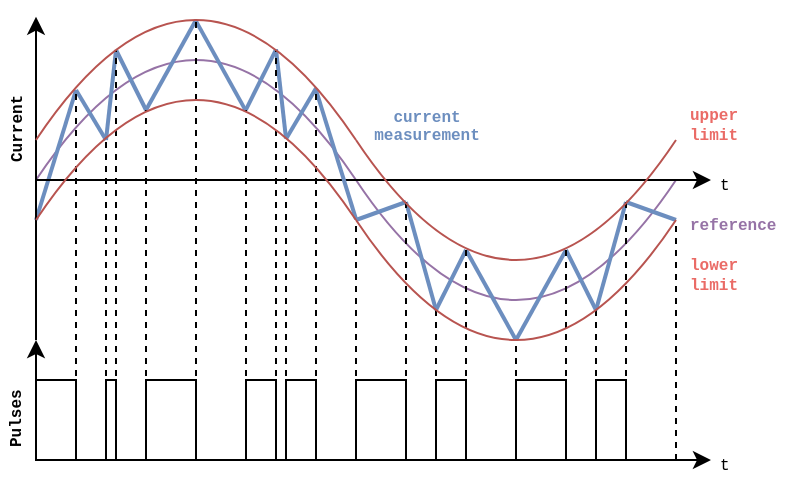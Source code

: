 <mxfile version="10.6.9" type="github"><diagram id="X4cVBYtcfwylWS-5ulkN" name="Page-1"><mxGraphModel dx="465" dy="260" grid="1" gridSize="5" guides="1" tooltips="1" connect="1" arrows="1" fold="1" page="1" pageScale="1" pageWidth="827" pageHeight="1169" math="0" shadow="0"><root><mxCell id="0"/><mxCell id="1" parent="0"/><mxCell id="G0BEOpPvyyiy3KW6vUO0-2" value="" style="endArrow=none;html=1;curved=1;fillColor=#e1d5e7;strokeColor=#9673a6;" parent="1" edge="1"><mxGeometry width="50" height="50" relative="1" as="geometry"><mxPoint x="280" y="320" as="sourcePoint"/><mxPoint x="440" y="320" as="targetPoint"/><Array as="points"><mxPoint x="360" y="200"/></Array></mxGeometry></mxCell><mxCell id="G0BEOpPvyyiy3KW6vUO0-3" value="" style="endArrow=none;html=1;curved=1;fillColor=#e1d5e7;strokeColor=#9673A6;" parent="1" edge="1"><mxGeometry width="50" height="50" relative="1" as="geometry"><mxPoint x="600" y="320" as="sourcePoint"/><mxPoint x="440" y="320" as="targetPoint"/><Array as="points"><mxPoint x="520" y="440"/></Array></mxGeometry></mxCell><mxCell id="G0BEOpPvyyiy3KW6vUO0-8" value="" style="endArrow=none;html=1;fillColor=#dae8fc;strokeColor=#6c8ebf;strokeWidth=2;" parent="1" edge="1"><mxGeometry width="50" height="50" relative="1" as="geometry"><mxPoint x="280" y="340" as="sourcePoint"/><mxPoint x="300" y="275" as="targetPoint"/></mxGeometry></mxCell><mxCell id="G0BEOpPvyyiy3KW6vUO0-9" value="" style="endArrow=none;html=1;fillColor=#dae8fc;strokeColor=#6c8ebf;strokeWidth=2;" parent="1" edge="1"><mxGeometry width="50" height="50" relative="1" as="geometry"><mxPoint x="315" y="300" as="sourcePoint"/><mxPoint x="300" y="275" as="targetPoint"/></mxGeometry></mxCell><mxCell id="G0BEOpPvyyiy3KW6vUO0-10" value="" style="endArrow=none;html=1;fillColor=#dae8fc;strokeColor=#6c8ebf;strokeWidth=2;" parent="1" edge="1"><mxGeometry width="50" height="50" relative="1" as="geometry"><mxPoint x="315" y="300" as="sourcePoint"/><mxPoint x="320" y="255" as="targetPoint"/></mxGeometry></mxCell><mxCell id="G0BEOpPvyyiy3KW6vUO0-11" value="" style="endArrow=none;html=1;fillColor=#dae8fc;strokeColor=#6c8ebf;strokeWidth=2;" parent="1" edge="1"><mxGeometry width="50" height="50" relative="1" as="geometry"><mxPoint x="320" y="255" as="sourcePoint"/><mxPoint x="335" y="285" as="targetPoint"/></mxGeometry></mxCell><mxCell id="BRS9hCSms34_OP68323C-1" value="" style="endArrow=none;html=1;fillColor=#dae8fc;strokeColor=#6c8ebf;strokeWidth=2;" edge="1" parent="1"><mxGeometry width="50" height="50" relative="1" as="geometry"><mxPoint x="335" y="285" as="sourcePoint"/><mxPoint x="360" y="240" as="targetPoint"/></mxGeometry></mxCell><mxCell id="BRS9hCSms34_OP68323C-2" value="" style="endArrow=none;html=1;fillColor=#dae8fc;strokeColor=#6c8ebf;strokeWidth=2;" edge="1" parent="1"><mxGeometry width="50" height="50" relative="1" as="geometry"><mxPoint x="385" y="284.771" as="sourcePoint"/><mxPoint x="400" y="254.771" as="targetPoint"/></mxGeometry></mxCell><mxCell id="BRS9hCSms34_OP68323C-3" value="" style="endArrow=none;html=1;fillColor=#dae8fc;strokeColor=#6c8ebf;strokeWidth=2;" edge="1" parent="1"><mxGeometry width="50" height="50" relative="1" as="geometry"><mxPoint x="385" y="285.559" as="sourcePoint"/><mxPoint x="360" y="240.559" as="targetPoint"/></mxGeometry></mxCell><mxCell id="BRS9hCSms34_OP68323C-4" value="" style="endArrow=classic;html=1;" edge="1" parent="1"><mxGeometry width="50" height="50" relative="1" as="geometry"><mxPoint x="280" y="320" as="sourcePoint"/><mxPoint x="617.476" y="320" as="targetPoint"/></mxGeometry></mxCell><mxCell id="BRS9hCSms34_OP68323C-5" value="" style="endArrow=none;html=1;fillColor=#dae8fc;strokeColor=#6c8ebf;strokeWidth=2;" edge="1" parent="1"><mxGeometry width="50" height="50" relative="1" as="geometry"><mxPoint x="405" y="299.268" as="sourcePoint"/><mxPoint x="400" y="254.597" as="targetPoint"/></mxGeometry></mxCell><mxCell id="BRS9hCSms34_OP68323C-6" value="" style="endArrow=none;html=1;fillColor=#dae8fc;strokeColor=#6c8ebf;strokeWidth=2;" edge="1" parent="1"><mxGeometry width="50" height="50" relative="1" as="geometry"><mxPoint x="405.074" y="299.342" as="sourcePoint"/><mxPoint x="420.074" y="274" as="targetPoint"/></mxGeometry></mxCell><mxCell id="BRS9hCSms34_OP68323C-7" value="" style="endArrow=none;html=1;fillColor=#dae8fc;strokeColor=#6c8ebf;strokeWidth=2;" edge="1" parent="1"><mxGeometry width="50" height="50" relative="1" as="geometry"><mxPoint x="440" y="339.537" as="sourcePoint"/><mxPoint x="420" y="275" as="targetPoint"/></mxGeometry></mxCell><mxCell id="BRS9hCSms34_OP68323C-8" value="" style="endArrow=classic;html=1;" edge="1" parent="1"><mxGeometry width="50" height="50" relative="1" as="geometry"><mxPoint x="280" y="460" as="sourcePoint"/><mxPoint x="617.476" y="460" as="targetPoint"/></mxGeometry></mxCell><mxCell id="BRS9hCSms34_OP68323C-9" value="" style="endArrow=none;dashed=1;html=1;" edge="1" parent="1"><mxGeometry width="50" height="50" relative="1" as="geometry"><mxPoint x="315" y="460" as="sourcePoint"/><mxPoint x="315" y="300" as="targetPoint"/></mxGeometry></mxCell><mxCell id="BRS9hCSms34_OP68323C-10" value="" style="endArrow=none;dashed=1;html=1;" edge="1" parent="1"><mxGeometry width="50" height="50" relative="1" as="geometry"><mxPoint x="300" y="460" as="sourcePoint"/><mxPoint x="300" y="275" as="targetPoint"/></mxGeometry></mxCell><mxCell id="BRS9hCSms34_OP68323C-11" value="" style="endArrow=none;dashed=1;html=1;" edge="1" parent="1"><mxGeometry width="50" height="50" relative="1" as="geometry"><mxPoint x="320" y="460" as="sourcePoint"/><mxPoint x="320" y="255" as="targetPoint"/></mxGeometry></mxCell><mxCell id="BRS9hCSms34_OP68323C-12" value="" style="endArrow=none;dashed=1;html=1;" edge="1" parent="1"><mxGeometry width="50" height="50" relative="1" as="geometry"><mxPoint x="335" y="460" as="sourcePoint"/><mxPoint x="335.0" y="285" as="targetPoint"/></mxGeometry></mxCell><mxCell id="BRS9hCSms34_OP68323C-13" value="" style="endArrow=none;dashed=1;html=1;" edge="1" parent="1"><mxGeometry width="50" height="50" relative="1" as="geometry"><mxPoint x="360.0" y="460.0" as="sourcePoint"/><mxPoint x="360" y="240" as="targetPoint"/></mxGeometry></mxCell><mxCell id="BRS9hCSms34_OP68323C-14" value="" style="endArrow=none;dashed=1;html=1;" edge="1" parent="1"><mxGeometry width="50" height="50" relative="1" as="geometry"><mxPoint x="385.0" y="460.0" as="sourcePoint"/><mxPoint x="385.0" y="285" as="targetPoint"/></mxGeometry></mxCell><mxCell id="BRS9hCSms34_OP68323C-15" value="" style="endArrow=none;dashed=1;html=1;" edge="1" parent="1"><mxGeometry width="50" height="50" relative="1" as="geometry"><mxPoint x="400.0" y="460.0" as="sourcePoint"/><mxPoint x="400.0" y="255" as="targetPoint"/></mxGeometry></mxCell><mxCell id="BRS9hCSms34_OP68323C-16" value="" style="endArrow=none;dashed=1;html=1;" edge="1" parent="1"><mxGeometry width="50" height="50" relative="1" as="geometry"><mxPoint x="405.0" y="460.0" as="sourcePoint"/><mxPoint x="405.0" y="300" as="targetPoint"/></mxGeometry></mxCell><mxCell id="BRS9hCSms34_OP68323C-17" value="" style="endArrow=none;dashed=1;html=1;" edge="1" parent="1"><mxGeometry width="50" height="50" relative="1" as="geometry"><mxPoint x="420.0" y="460.0" as="sourcePoint"/><mxPoint x="420.0" y="275" as="targetPoint"/></mxGeometry></mxCell><mxCell id="BRS9hCSms34_OP68323C-20" value="" style="endArrow=none;html=1;fillColor=#dae8fc;strokeColor=#6c8ebf;strokeWidth=2;" edge="1" parent="1"><mxGeometry width="50" height="50" relative="1" as="geometry"><mxPoint x="495" y="355" as="sourcePoint"/><mxPoint x="520" y="400" as="targetPoint"/></mxGeometry></mxCell><mxCell id="BRS9hCSms34_OP68323C-21" value="" style="endArrow=none;html=1;fillColor=#dae8fc;strokeColor=#6c8ebf;strokeWidth=2;" edge="1" parent="1"><mxGeometry width="50" height="50" relative="1" as="geometry"><mxPoint x="545" y="355" as="sourcePoint"/><mxPoint x="520" y="400" as="targetPoint"/></mxGeometry></mxCell><mxCell id="BRS9hCSms34_OP68323C-22" value="" style="endArrow=none;html=1;fillColor=#dae8fc;strokeColor=#6c8ebf;strokeWidth=2;" edge="1" parent="1"><mxGeometry width="50" height="50" relative="1" as="geometry"><mxPoint x="440" y="340" as="sourcePoint"/><mxPoint x="465" y="331" as="targetPoint"/></mxGeometry></mxCell><mxCell id="BRS9hCSms34_OP68323C-23" value="" style="endArrow=none;html=1;fillColor=#dae8fc;strokeColor=#6C8EBF;strokeWidth=2;" edge="1" parent="1"><mxGeometry width="50" height="50" relative="1" as="geometry"><mxPoint x="480" y="385" as="sourcePoint"/><mxPoint x="465" y="331" as="targetPoint"/></mxGeometry></mxCell><mxCell id="BRS9hCSms34_OP68323C-24" value="" style="endArrow=none;html=1;fillColor=#dae8fc;strokeColor=#6c8ebf;strokeWidth=2;" edge="1" parent="1"><mxGeometry width="50" height="50" relative="1" as="geometry"><mxPoint x="480" y="385" as="sourcePoint"/><mxPoint x="495" y="355" as="targetPoint"/></mxGeometry></mxCell><mxCell id="BRS9hCSms34_OP68323C-25" value="" style="endArrow=none;html=1;fillColor=#dae8fc;strokeColor=#6c8ebf;strokeWidth=2;" edge="1" parent="1"><mxGeometry width="50" height="50" relative="1" as="geometry"><mxPoint x="560" y="385" as="sourcePoint"/><mxPoint x="545" y="355" as="targetPoint"/></mxGeometry></mxCell><mxCell id="BRS9hCSms34_OP68323C-26" value="" style="endArrow=none;html=1;fillColor=#dae8fc;strokeColor=#6c8ebf;strokeWidth=2;" edge="1" parent="1"><mxGeometry width="50" height="50" relative="1" as="geometry"><mxPoint x="560" y="385" as="sourcePoint"/><mxPoint x="575" y="331" as="targetPoint"/></mxGeometry></mxCell><mxCell id="BRS9hCSms34_OP68323C-27" value="" style="endArrow=none;html=1;fillColor=#dae8fc;strokeColor=#6c8ebf;strokeWidth=2;" edge="1" parent="1"><mxGeometry width="50" height="50" relative="1" as="geometry"><mxPoint x="575" y="331" as="sourcePoint"/><mxPoint x="600" y="340" as="targetPoint"/></mxGeometry></mxCell><mxCell id="BRS9hCSms34_OP68323C-29" value="" style="endArrow=none;dashed=1;html=1;" edge="1" parent="1"><mxGeometry width="50" height="50" relative="1" as="geometry"><mxPoint x="440" y="460" as="sourcePoint"/><mxPoint x="440.0" y="340" as="targetPoint"/></mxGeometry></mxCell><mxCell id="BRS9hCSms34_OP68323C-30" value="" style="endArrow=none;dashed=1;html=1;" edge="1" parent="1"><mxGeometry width="50" height="50" relative="1" as="geometry"><mxPoint x="465" y="460" as="sourcePoint"/><mxPoint x="465" y="330" as="targetPoint"/></mxGeometry></mxCell><mxCell id="BRS9hCSms34_OP68323C-31" value="" style="endArrow=none;dashed=1;html=1;" edge="1" parent="1"><mxGeometry width="50" height="50" relative="1" as="geometry"><mxPoint x="480" y="460" as="sourcePoint"/><mxPoint x="480.0" y="385" as="targetPoint"/></mxGeometry></mxCell><mxCell id="BRS9hCSms34_OP68323C-32" value="" style="endArrow=none;dashed=1;html=1;" edge="1" parent="1"><mxGeometry width="50" height="50" relative="1" as="geometry"><mxPoint x="520" y="460" as="sourcePoint"/><mxPoint x="520.0" y="400" as="targetPoint"/></mxGeometry></mxCell><mxCell id="BRS9hCSms34_OP68323C-33" value="" style="endArrow=none;dashed=1;html=1;" edge="1" parent="1"><mxGeometry width="50" height="50" relative="1" as="geometry"><mxPoint x="560" y="460" as="sourcePoint"/><mxPoint x="560.0" y="385" as="targetPoint"/></mxGeometry></mxCell><mxCell id="BRS9hCSms34_OP68323C-34" value="" style="endArrow=none;dashed=1;html=1;" edge="1" parent="1"><mxGeometry width="50" height="50" relative="1" as="geometry"><mxPoint x="495" y="460" as="sourcePoint"/><mxPoint x="495" y="355" as="targetPoint"/></mxGeometry></mxCell><mxCell id="BRS9hCSms34_OP68323C-35" value="" style="endArrow=none;dashed=1;html=1;" edge="1" parent="1"><mxGeometry width="50" height="50" relative="1" as="geometry"><mxPoint x="545" y="460" as="sourcePoint"/><mxPoint x="545" y="355" as="targetPoint"/></mxGeometry></mxCell><mxCell id="BRS9hCSms34_OP68323C-36" value="" style="endArrow=none;dashed=1;html=1;" edge="1" parent="1"><mxGeometry width="50" height="50" relative="1" as="geometry"><mxPoint x="575" y="460" as="sourcePoint"/><mxPoint x="575" y="330" as="targetPoint"/></mxGeometry></mxCell><mxCell id="BRS9hCSms34_OP68323C-37" value="" style="endArrow=none;dashed=1;html=1;" edge="1" parent="1"><mxGeometry width="50" height="50" relative="1" as="geometry"><mxPoint x="600" y="460" as="sourcePoint"/><mxPoint x="600.0" y="340" as="targetPoint"/></mxGeometry></mxCell><mxCell id="BRS9hCSms34_OP68323C-38" value="" style="endArrow=classic;html=1;" edge="1" parent="1"><mxGeometry width="50" height="50" relative="1" as="geometry"><mxPoint x="280" y="460" as="sourcePoint"/><mxPoint x="280" y="400" as="targetPoint"/></mxGeometry></mxCell><mxCell id="BRS9hCSms34_OP68323C-39" value="" style="endArrow=classic;html=1;" edge="1" parent="1"><mxGeometry width="50" height="50" relative="1" as="geometry"><mxPoint x="280" y="400" as="sourcePoint"/><mxPoint x="280" y="238.333" as="targetPoint"/></mxGeometry></mxCell><mxCell id="G0BEOpPvyyiy3KW6vUO0-4" value="" style="endArrow=none;html=1;curved=1;fillColor=#f8cecc;strokeColor=#b85450;" parent="1" edge="1"><mxGeometry width="50" height="50" relative="1" as="geometry"><mxPoint x="280" y="340" as="sourcePoint"/><mxPoint x="440" y="340" as="targetPoint"/><Array as="points"><mxPoint x="360" y="220"/></Array></mxGeometry></mxCell><mxCell id="G0BEOpPvyyiy3KW6vUO0-6" value="" style="endArrow=none;html=1;curved=1;fillColor=#f8cecc;strokeColor=#b85450;" parent="1" edge="1"><mxGeometry width="50" height="50" relative="1" as="geometry"><mxPoint x="280" y="300" as="sourcePoint"/><mxPoint x="440" y="300" as="targetPoint"/><Array as="points"><mxPoint x="360" y="180"/></Array></mxGeometry></mxCell><mxCell id="G0BEOpPvyyiy3KW6vUO0-7" value="" style="endArrow=none;html=1;curved=1;fillColor=#f8cecc;strokeColor=#b85450;" parent="1" edge="1"><mxGeometry width="50" height="50" relative="1" as="geometry"><mxPoint x="600" y="300" as="sourcePoint"/><mxPoint x="440" y="300" as="targetPoint"/><Array as="points"><mxPoint x="520" y="420"/></Array></mxGeometry></mxCell><mxCell id="G0BEOpPvyyiy3KW6vUO0-5" value="" style="endArrow=none;html=1;curved=1;fillColor=#f8cecc;strokeColor=#b85450;" parent="1" edge="1"><mxGeometry width="50" height="50" relative="1" as="geometry"><mxPoint x="600" y="340" as="sourcePoint"/><mxPoint x="440" y="340" as="targetPoint"/><Array as="points"><mxPoint x="520" y="460"/></Array></mxGeometry></mxCell><mxCell id="BRS9hCSms34_OP68323C-41" value="" style="rounded=0;whiteSpace=wrap;html=1;fillColor=none;" vertex="1" parent="1"><mxGeometry x="280" y="420" width="20" height="40" as="geometry"/></mxCell><mxCell id="BRS9hCSms34_OP68323C-42" value="" style="rounded=0;whiteSpace=wrap;html=1;fillColor=none;" vertex="1" parent="1"><mxGeometry x="315" y="420" width="5" height="40" as="geometry"/></mxCell><mxCell id="BRS9hCSms34_OP68323C-43" value="" style="rounded=0;whiteSpace=wrap;html=1;fillColor=none;" vertex="1" parent="1"><mxGeometry x="335" y="420" width="25" height="40" as="geometry"/></mxCell><mxCell id="BRS9hCSms34_OP68323C-44" value="" style="rounded=0;whiteSpace=wrap;html=1;fillColor=none;" vertex="1" parent="1"><mxGeometry x="385" y="420" width="15" height="40" as="geometry"/></mxCell><mxCell id="BRS9hCSms34_OP68323C-45" value="" style="rounded=0;whiteSpace=wrap;html=1;fillColor=none;" vertex="1" parent="1"><mxGeometry x="405" y="420" width="15" height="40" as="geometry"/></mxCell><mxCell id="BRS9hCSms34_OP68323C-46" value="" style="rounded=0;whiteSpace=wrap;html=1;fillColor=none;" vertex="1" parent="1"><mxGeometry x="440" y="420" width="25" height="40" as="geometry"/></mxCell><mxCell id="BRS9hCSms34_OP68323C-47" value="" style="rounded=0;whiteSpace=wrap;html=1;fillColor=none;" vertex="1" parent="1"><mxGeometry x="480" y="420" width="15" height="40" as="geometry"/></mxCell><mxCell id="BRS9hCSms34_OP68323C-48" value="" style="rounded=0;whiteSpace=wrap;html=1;fillColor=none;" vertex="1" parent="1"><mxGeometry x="520" y="420" width="25" height="40" as="geometry"/></mxCell><mxCell id="BRS9hCSms34_OP68323C-49" value="" style="rounded=0;whiteSpace=wrap;html=1;fillColor=none;" vertex="1" parent="1"><mxGeometry x="560" y="420" width="15" height="40" as="geometry"/></mxCell><mxCell id="BRS9hCSms34_OP68323C-50" value="&lt;div style=&quot;font-size: 8px&quot; align=&quot;center&quot;&gt;&lt;b&gt;&lt;font style=&quot;font-size: 8px&quot; face=&quot;Courier New&quot; color=&quot;#EA6B66&quot;&gt;upper&lt;/font&gt;&lt;/b&gt;&lt;/div&gt;&lt;div style=&quot;font-size: 8px&quot; align=&quot;center&quot;&gt;&lt;b&gt;&lt;font style=&quot;font-size: 8px&quot; face=&quot;Courier New&quot; color=&quot;#EA6B66&quot;&gt;limit&lt;/font&gt;&lt;br style=&quot;font-size: 8px&quot;&gt;&lt;/b&gt;&lt;/div&gt;" style="text;html=1;resizable=0;points=[];autosize=1;align=left;verticalAlign=top;spacingTop=-4;fontSize=8;" vertex="1" parent="1"><mxGeometry x="605" y="280" width="40" height="25" as="geometry"/></mxCell><mxCell id="BRS9hCSms34_OP68323C-51" value="&lt;b&gt;&lt;font style=&quot;font-size: 8px&quot; color=&quot;#EA6B66&quot;&gt;&lt;font style=&quot;font-size: 8px&quot; face=&quot;Courier New&quot;&gt;lower&lt;/font&gt;&lt;/font&gt;&lt;/b&gt;&lt;div style=&quot;font-size: 8px&quot; align=&quot;center&quot;&gt;&lt;b&gt;&lt;font style=&quot;font-size: 8px&quot; face=&quot;Courier New&quot; color=&quot;#EA6B66&quot;&gt;limit&lt;/font&gt;&lt;br style=&quot;font-size: 8px&quot;&gt;&lt;/b&gt;&lt;/div&gt;" style="text;html=1;resizable=0;points=[];autosize=1;align=left;verticalAlign=top;spacingTop=-4;fontSize=8;" vertex="1" parent="1"><mxGeometry x="605" y="355" width="40" height="25" as="geometry"/></mxCell><mxCell id="BRS9hCSms34_OP68323C-52" value="&lt;b&gt;&lt;font face=&quot;Courier New&quot; color=&quot;#9673A6&quot;&gt;reference&lt;/font&gt;&lt;/b&gt;" style="text;html=1;resizable=0;points=[];autosize=1;align=left;verticalAlign=top;spacingTop=-4;fontSize=8;" vertex="1" parent="1"><mxGeometry x="605" y="335" width="60" height="15" as="geometry"/></mxCell><mxCell id="BRS9hCSms34_OP68323C-53" value="&lt;font face=&quot;Courier New&quot;&gt;t&lt;/font&gt;" style="text;html=1;resizable=0;points=[];autosize=1;align=left;verticalAlign=top;spacingTop=-4;fontSize=8;" vertex="1" parent="1"><mxGeometry x="620" y="315" width="20" height="15" as="geometry"/></mxCell><mxCell id="BRS9hCSms34_OP68323C-54" value="&lt;font face=&quot;Courier New&quot;&gt;t&lt;/font&gt;" style="text;html=1;resizable=0;points=[];autosize=1;align=left;verticalAlign=top;spacingTop=-4;fontSize=8;" vertex="1" parent="1"><mxGeometry x="620" y="455" width="20" height="15" as="geometry"/></mxCell><mxCell id="BRS9hCSms34_OP68323C-55" value="&lt;b&gt;&lt;font face=&quot;Courier New&quot;&gt;Pulses&lt;/font&gt;&lt;/b&gt;" style="text;html=1;resizable=0;points=[];autosize=1;align=left;verticalAlign=top;spacingTop=-4;fontSize=8;rotation=-90;" vertex="1" parent="1"><mxGeometry x="247.5" y="425" width="45" height="15" as="geometry"/></mxCell><mxCell id="BRS9hCSms34_OP68323C-56" value="&lt;b&gt;&lt;font face=&quot;Courier New&quot;&gt;Current&lt;/font&gt;&lt;/b&gt;" style="text;html=1;resizable=0;points=[];autosize=1;align=left;verticalAlign=top;spacingTop=-4;fontSize=8;rotation=-90;" vertex="1" parent="1"><mxGeometry x="245" y="280" width="50" height="15" as="geometry"/></mxCell><mxCell id="BRS9hCSms34_OP68323C-57" value="&lt;div&gt;&lt;b&gt;&lt;font face=&quot;Courier New&quot; color=&quot;#6C8EBF&quot;&gt;current&lt;/font&gt;&lt;/b&gt;&lt;/div&gt;&lt;div&gt;&lt;b&gt;&lt;font face=&quot;Courier New&quot; color=&quot;#6C8EBF&quot;&gt;measurement&lt;br&gt;&lt;/font&gt;&lt;/b&gt;&lt;/div&gt;" style="text;html=1;resizable=0;points=[];autosize=1;align=center;verticalAlign=bottom;spacingTop=-4;fontSize=8;" vertex="1" parent="1"><mxGeometry x="440" y="280" width="70" height="25" as="geometry"/></mxCell></root></mxGraphModel></diagram></mxfile>